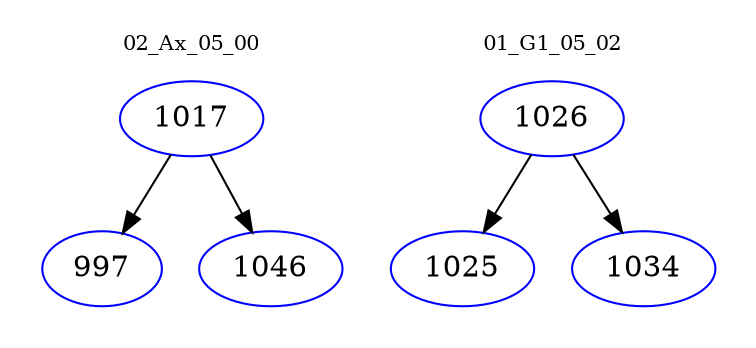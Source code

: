 digraph{
subgraph cluster_0 {
color = white
label = "02_Ax_05_00";
fontsize=10;
T0_1017 [label="1017", color="blue"]
T0_1017 -> T0_997 [color="black"]
T0_997 [label="997", color="blue"]
T0_1017 -> T0_1046 [color="black"]
T0_1046 [label="1046", color="blue"]
}
subgraph cluster_1 {
color = white
label = "01_G1_05_02";
fontsize=10;
T1_1026 [label="1026", color="blue"]
T1_1026 -> T1_1025 [color="black"]
T1_1025 [label="1025", color="blue"]
T1_1026 -> T1_1034 [color="black"]
T1_1034 [label="1034", color="blue"]
}
}
